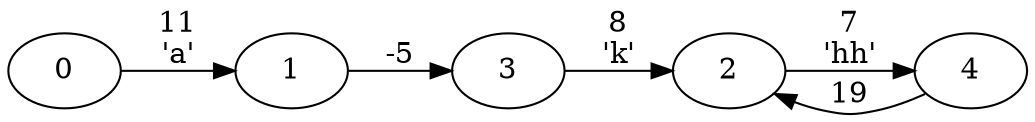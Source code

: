 digraph G {
rankdir=LR
	0 -> 1 [label="11
'a'"];
	1 -> 3 [label="-5
"];
	2 -> 4 [label="7
'hh'"];
	3 -> 2 [label="8
'k'"];
	4 -> 2 [label="19
"];
}
